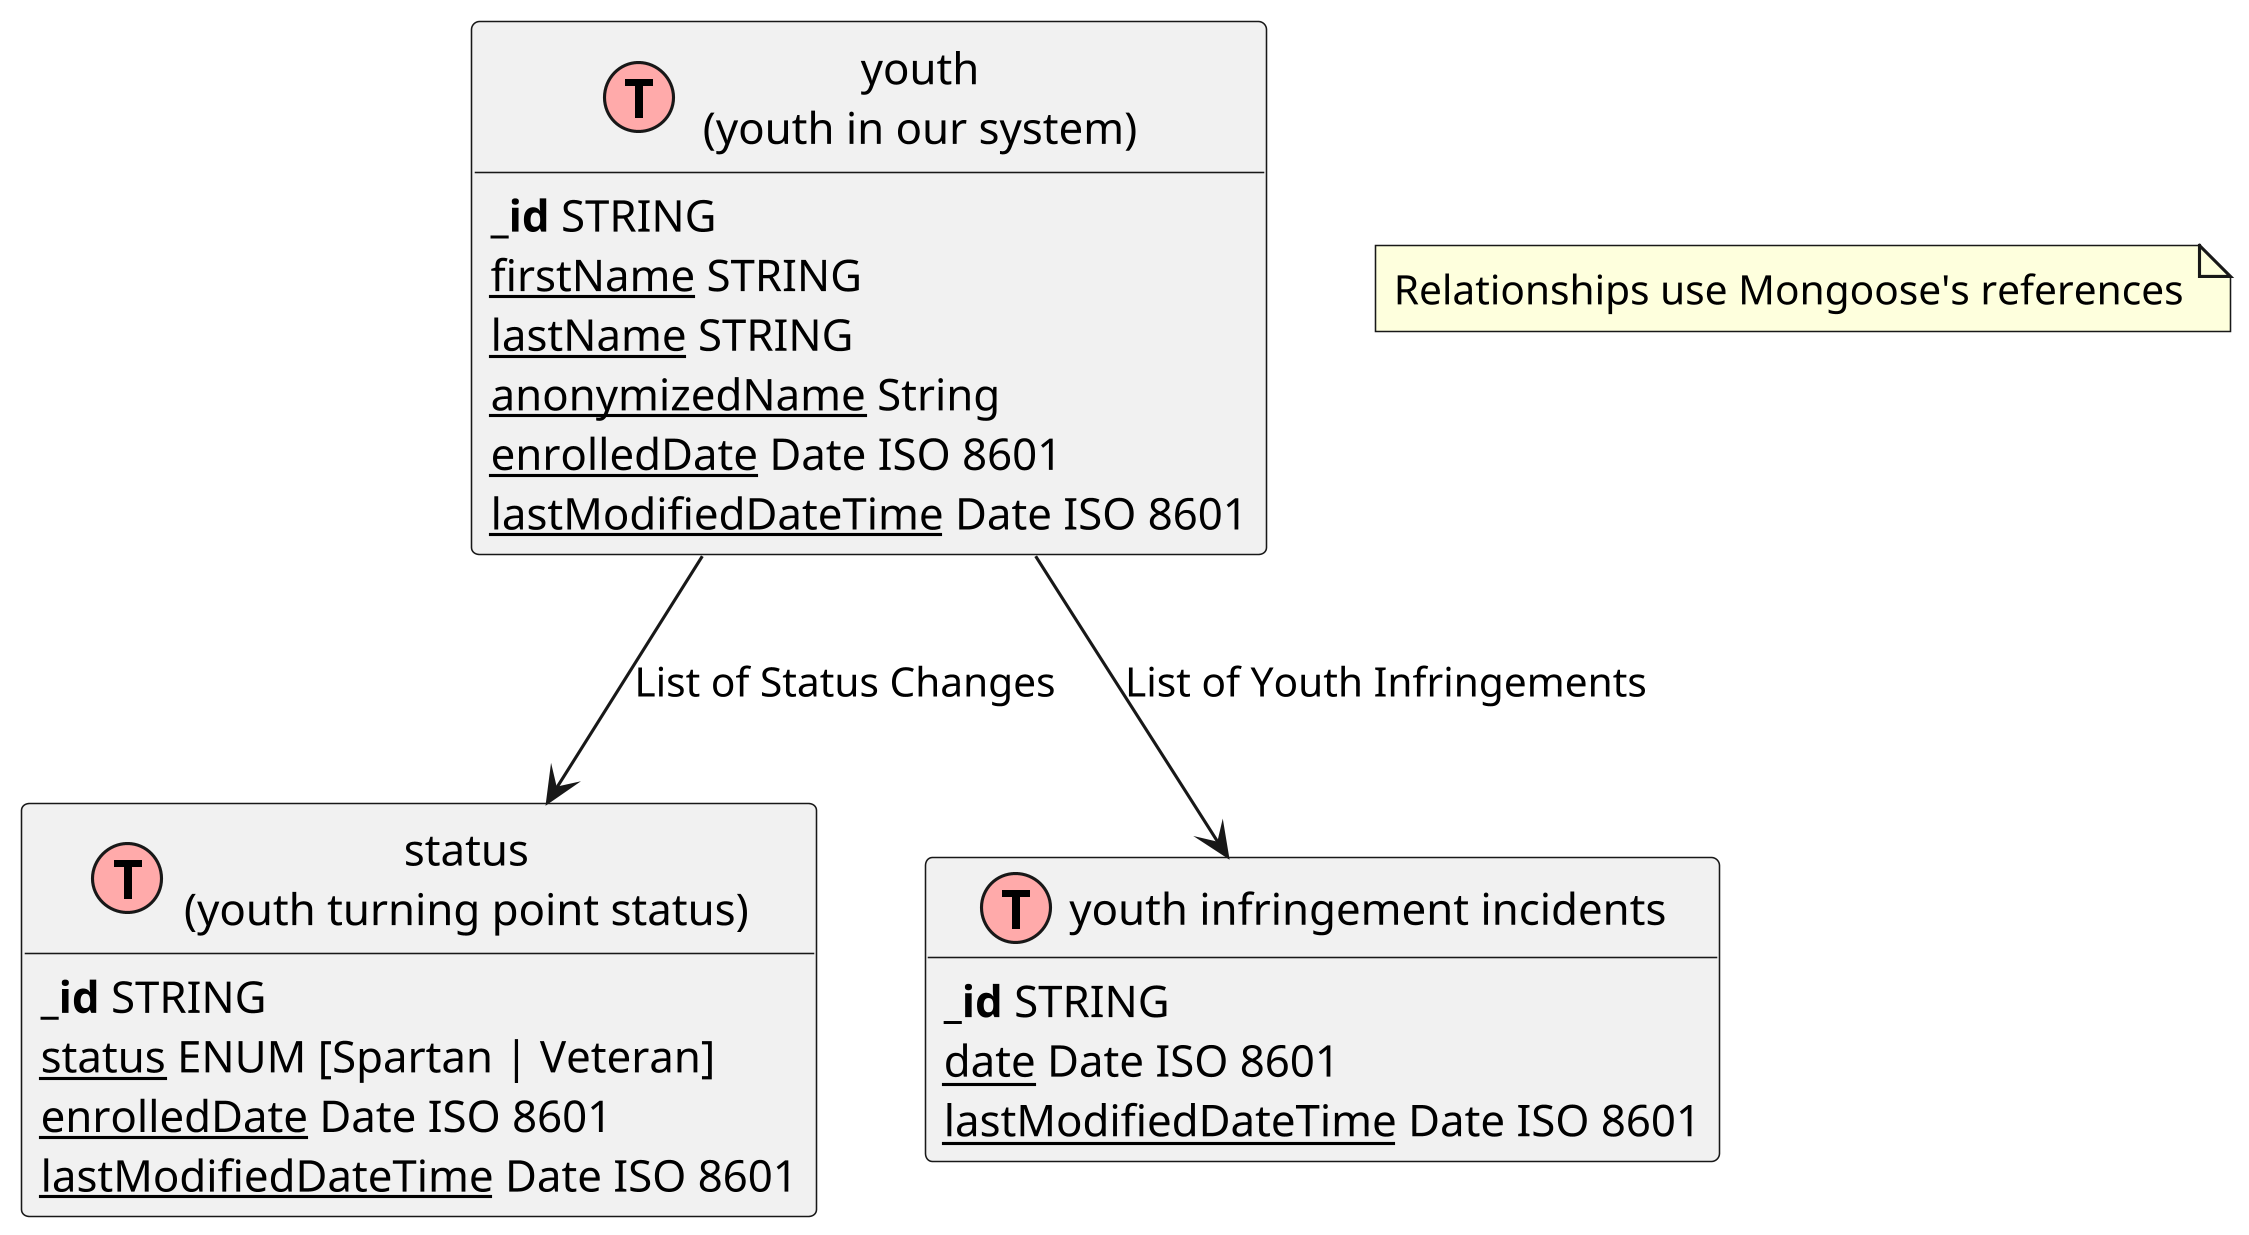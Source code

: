 @startuml
' uncomment the line below if you're using computer with a retina display
skinparam dpi 300
!define Table(name,desc) class name as "desc" << (T,#FFAAAA) >>
' we use bold for primary key
' green color for unique
' and underscore for not_null
!define primary_key(x) <b>x</b>
!define unique(x) <color:green>x</color>
!define not_null(x) <u>x</u>
' other tags available:
' <i></i>
' <back:COLOR></color>, where color is a color name or html color code
' (#FFAACC)
' see: http://plantuml.com/classes.html#More
hide methods
hide stereotypes

' entities

Table(youth, "youth\n(youth in our system)") {
primary_key(_id) STRING
not_null(firstName) STRING
not_null(lastName) STRING
not_null(anonymizedName) String
not_null(enrolledDate) Date ISO 8601
not_null(lastModifiedDateTime) Date ISO 8601
}

Table(status, "status\n(youth turning point status)") {
primary_key(_id) STRING
not_null(status) ENUM [Spartan | Veteran]
not_null(enrolledDate) Date ISO 8601
not_null(lastModifiedDateTime) Date ISO 8601
}

Table(infringement, "youth infringement incidents"){
primary_key(_id) STRING
non_null(type) ENUM [refused, walk-out, suspended, slept, sexual comment, horseplay, contraband]
not_null(date) Date ISO 8601
not_null(lastModifiedDateTime) Date ISO 8601
}

' relationships
' one-to-one relationship
' user -- user_profile : "A user only \nhas one profile"
' one to may relationship
youth --> status : "List of Status Changes"
youth --> infringement: "List of Youth Infringements"
note "Relationships use Mongoose's references" as N1
' many to many relationship
' Add mark if you like
' user "1" --> "*" user_group : "A user may be \nin many groups"
' group "1" --> "0..N" user_group : "A group may \ncontain many users"
@enduml
